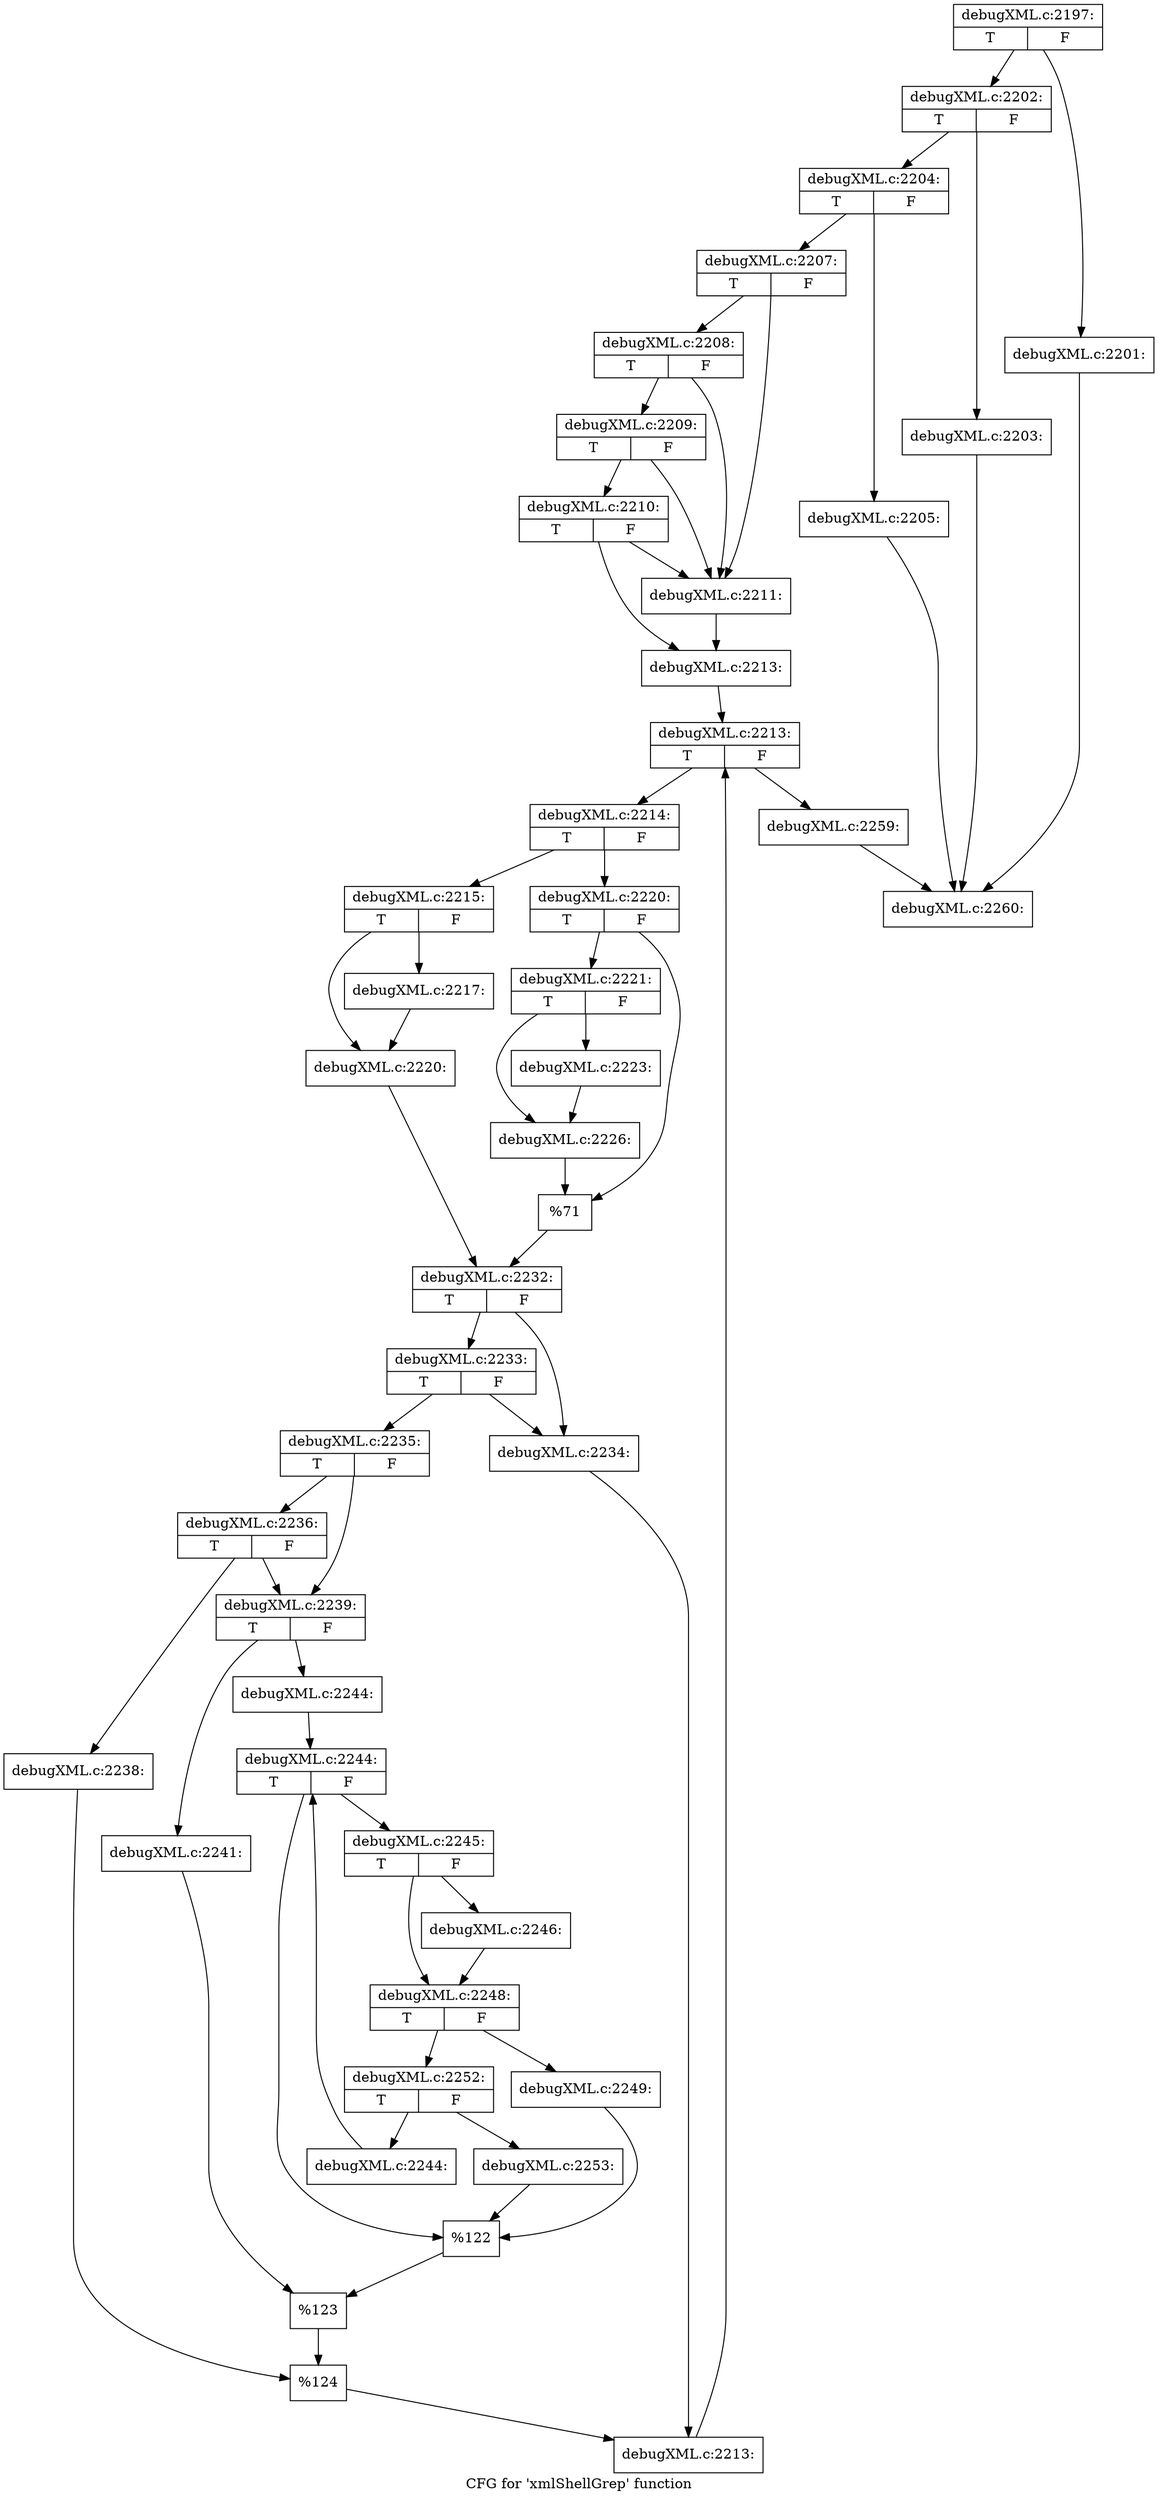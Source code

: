 digraph "CFG for 'xmlShellGrep' function" {
	label="CFG for 'xmlShellGrep' function";

	Node0x4b94650 [shape=record,label="{debugXML.c:2197:|{<s0>T|<s1>F}}"];
	Node0x4b94650 -> Node0x4b952f0;
	Node0x4b94650 -> Node0x4b952a0;
	Node0x4b952a0 [shape=record,label="{debugXML.c:2201:}"];
	Node0x4b952a0 -> Node0x4b94880;
	Node0x4b952f0 [shape=record,label="{debugXML.c:2202:|{<s0>T|<s1>F}}"];
	Node0x4b952f0 -> Node0x4b95720;
	Node0x4b952f0 -> Node0x4b95770;
	Node0x4b95720 [shape=record,label="{debugXML.c:2203:}"];
	Node0x4b95720 -> Node0x4b94880;
	Node0x4b95770 [shape=record,label="{debugXML.c:2204:|{<s0>T|<s1>F}}"];
	Node0x4b95770 -> Node0x4b95c00;
	Node0x4b95770 -> Node0x4b95c50;
	Node0x4b95c00 [shape=record,label="{debugXML.c:2205:}"];
	Node0x4b95c00 -> Node0x4b94880;
	Node0x4b95c50 [shape=record,label="{debugXML.c:2207:|{<s0>T|<s1>F}}"];
	Node0x4b95c50 -> Node0x4b960e0;
	Node0x4b95c50 -> Node0x4b96280;
	Node0x4b96280 [shape=record,label="{debugXML.c:2208:|{<s0>T|<s1>F}}"];
	Node0x4b96280 -> Node0x4b960e0;
	Node0x4b96280 -> Node0x4b96200;
	Node0x4b96200 [shape=record,label="{debugXML.c:2209:|{<s0>T|<s1>F}}"];
	Node0x4b96200 -> Node0x4b960e0;
	Node0x4b96200 -> Node0x4b96180;
	Node0x4b96180 [shape=record,label="{debugXML.c:2210:|{<s0>T|<s1>F}}"];
	Node0x4b96180 -> Node0x4b960e0;
	Node0x4b96180 -> Node0x4b96130;
	Node0x4b960e0 [shape=record,label="{debugXML.c:2211:}"];
	Node0x4b960e0 -> Node0x4b96130;
	Node0x4b96130 [shape=record,label="{debugXML.c:2213:}"];
	Node0x4b96130 -> Node0x4b96770;
	Node0x4b96770 [shape=record,label="{debugXML.c:2213:|{<s0>T|<s1>F}}"];
	Node0x4b96770 -> Node0x4ab6230;
	Node0x4b96770 -> Node0x4ab6060;
	Node0x4ab6230 [shape=record,label="{debugXML.c:2214:|{<s0>T|<s1>F}}"];
	Node0x4ab6230 -> Node0x4ab63f0;
	Node0x4ab6230 -> Node0x4ab6490;
	Node0x4ab63f0 [shape=record,label="{debugXML.c:2215:|{<s0>T|<s1>F}}"];
	Node0x4ab63f0 -> Node0x4ab68a0;
	Node0x4ab63f0 -> Node0x4ab68f0;
	Node0x4ab68a0 [shape=record,label="{debugXML.c:2217:}"];
	Node0x4ab68a0 -> Node0x4ab68f0;
	Node0x4ab68f0 [shape=record,label="{debugXML.c:2220:}"];
	Node0x4ab68f0 -> Node0x4ab6440;
	Node0x4ab6490 [shape=record,label="{debugXML.c:2220:|{<s0>T|<s1>F}}"];
	Node0x4ab6490 -> Node0x49b01c0;
	Node0x4ab6490 -> Node0x49b04f0;
	Node0x49b01c0 [shape=record,label="{debugXML.c:2221:|{<s0>T|<s1>F}}"];
	Node0x49b01c0 -> Node0x4b9b0d0;
	Node0x49b01c0 -> Node0x4b9b120;
	Node0x4b9b0d0 [shape=record,label="{debugXML.c:2223:}"];
	Node0x4b9b0d0 -> Node0x4b9b120;
	Node0x4b9b120 [shape=record,label="{debugXML.c:2226:}"];
	Node0x4b9b120 -> Node0x49b04f0;
	Node0x49b04f0 [shape=record,label="{%71}"];
	Node0x49b04f0 -> Node0x4ab6440;
	Node0x4ab6440 [shape=record,label="{debugXML.c:2232:|{<s0>T|<s1>F}}"];
	Node0x4ab6440 -> Node0x4b9c1b0;
	Node0x4ab6440 -> Node0x4b9c2a0;
	Node0x4b9c2a0 [shape=record,label="{debugXML.c:2233:|{<s0>T|<s1>F}}"];
	Node0x4b9c2a0 -> Node0x4b9c1b0;
	Node0x4b9c2a0 -> Node0x4b9c250;
	Node0x4b9c1b0 [shape=record,label="{debugXML.c:2234:}"];
	Node0x4b9c1b0 -> Node0x4b9c200;
	Node0x4b9c250 [shape=record,label="{debugXML.c:2235:|{<s0>T|<s1>F}}"];
	Node0x4b9c250 -> Node0x4b9cef0;
	Node0x4b9c250 -> Node0x4b9cea0;
	Node0x4b9cef0 [shape=record,label="{debugXML.c:2236:|{<s0>T|<s1>F}}"];
	Node0x4b9cef0 -> Node0x4b9ce00;
	Node0x4b9cef0 -> Node0x4b9cea0;
	Node0x4b9ce00 [shape=record,label="{debugXML.c:2238:}"];
	Node0x4b9ce00 -> Node0x4b9ce50;
	Node0x4b9cea0 [shape=record,label="{debugXML.c:2239:|{<s0>T|<s1>F}}"];
	Node0x4b9cea0 -> Node0x4b9d9c0;
	Node0x4b9cea0 -> Node0x4b9da60;
	Node0x4b9d9c0 [shape=record,label="{debugXML.c:2241:}"];
	Node0x4b9d9c0 -> Node0x4b9da10;
	Node0x4b9da60 [shape=record,label="{debugXML.c:2244:}"];
	Node0x4b9da60 -> Node0x4b9e1d0;
	Node0x4b9e1d0 [shape=record,label="{debugXML.c:2244:|{<s0>T|<s1>F}}"];
	Node0x4b9e1d0 -> Node0x4b9e580;
	Node0x4b9e1d0 -> Node0x4b9e3b0;
	Node0x4b9e580 [shape=record,label="{debugXML.c:2245:|{<s0>T|<s1>F}}"];
	Node0x4b9e580 -> Node0x4b9e6c0;
	Node0x4b9e580 -> Node0x4b9e710;
	Node0x4b9e6c0 [shape=record,label="{debugXML.c:2246:}"];
	Node0x4b9e6c0 -> Node0x4b9e710;
	Node0x4b9e710 [shape=record,label="{debugXML.c:2248:|{<s0>T|<s1>F}}"];
	Node0x4b9e710 -> Node0x4b9edd0;
	Node0x4b9e710 -> Node0x4b9ee20;
	Node0x4b9edd0 [shape=record,label="{debugXML.c:2249:}"];
	Node0x4b9edd0 -> Node0x4b9e3b0;
	Node0x4b9ee20 [shape=record,label="{debugXML.c:2252:|{<s0>T|<s1>F}}"];
	Node0x4b9ee20 -> Node0x4b9f5f0;
	Node0x4b9ee20 -> Node0x4b9f640;
	Node0x4b9f5f0 [shape=record,label="{debugXML.c:2253:}"];
	Node0x4b9f5f0 -> Node0x4b9e3b0;
	Node0x4b9f640 [shape=record,label="{debugXML.c:2244:}"];
	Node0x4b9f640 -> Node0x4b9e1d0;
	Node0x4b9e3b0 [shape=record,label="{%122}"];
	Node0x4b9e3b0 -> Node0x4b9da10;
	Node0x4b9da10 [shape=record,label="{%123}"];
	Node0x4b9da10 -> Node0x4b9ce50;
	Node0x4b9ce50 [shape=record,label="{%124}"];
	Node0x4b9ce50 -> Node0x4b9c200;
	Node0x4b9c200 [shape=record,label="{debugXML.c:2213:}"];
	Node0x4b9c200 -> Node0x4b96770;
	Node0x4ab6060 [shape=record,label="{debugXML.c:2259:}"];
	Node0x4ab6060 -> Node0x4b94880;
	Node0x4b94880 [shape=record,label="{debugXML.c:2260:}"];
}
